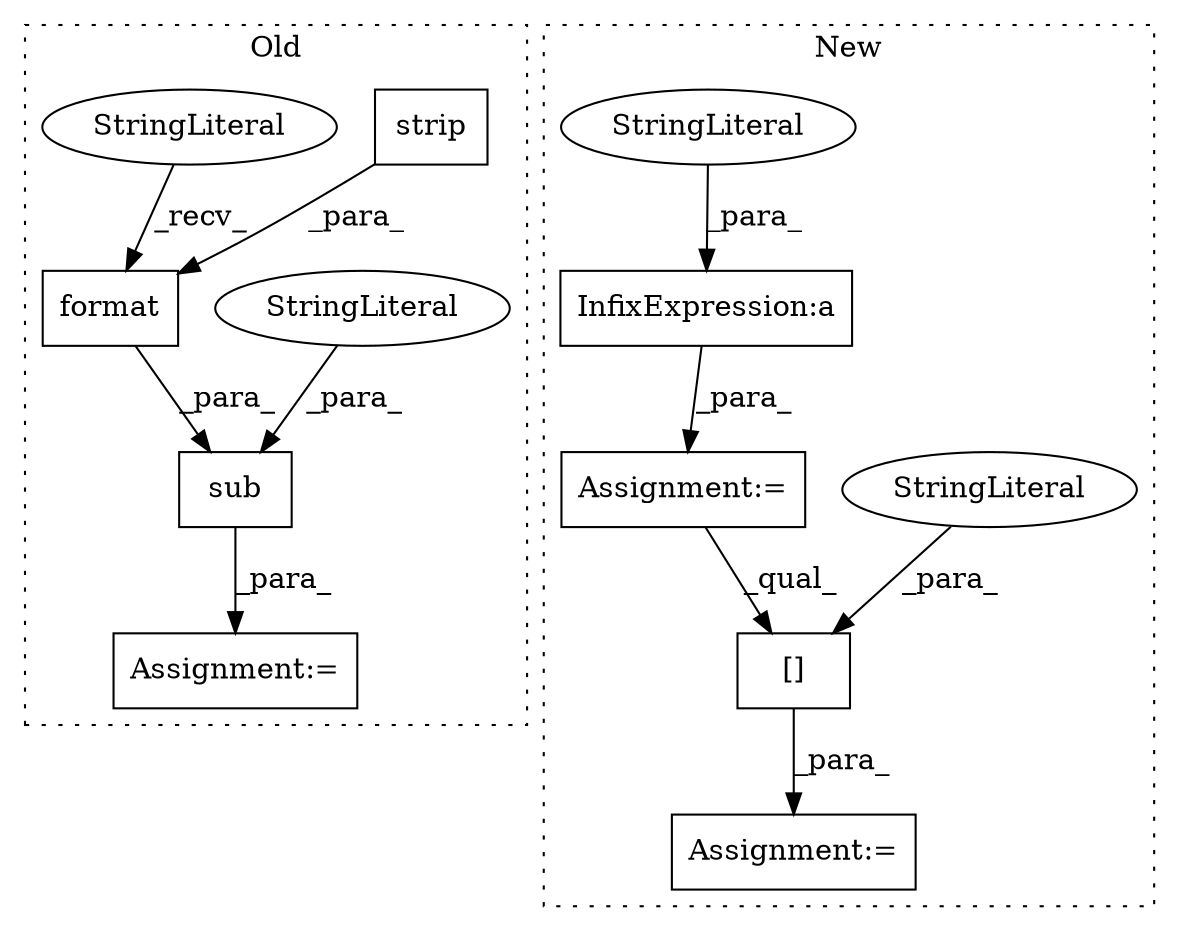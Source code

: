 digraph G {
subgraph cluster0 {
1 [label="sub" a="32" s="737,819" l="4,1" shape="box"];
3 [label="StringLiteral" a="45" s="812" l="3" shape="ellipse"];
6 [label="Assignment:=" a="7" s="733" l="1" shape="box"];
8 [label="format" a="32" s="791,810" l="7,1" shape="box"];
9 [label="strip" a="32" s="803" l="7" shape="box"];
12 [label="StringLiteral" a="45" s="741" l="49" shape="ellipse"];
label = "Old";
style="dotted";
}
subgraph cluster1 {
2 [label="[]" a="2" s="769,790" l="4,1" shape="box"];
4 [label="Assignment:=" a="7" s="666" l="1" shape="box"];
5 [label="StringLiteral" a="45" s="773" l="17" shape="ellipse"];
7 [label="InfixExpression:a" a="27" s="671" l="3" shape="box"];
10 [label="StringLiteral" a="45" s="668" l="3" shape="ellipse"];
11 [label="Assignment:=" a="7" s="768" l="1" shape="box"];
label = "New";
style="dotted";
}
1 -> 6 [label="_para_"];
2 -> 11 [label="_para_"];
3 -> 1 [label="_para_"];
4 -> 2 [label="_qual_"];
5 -> 2 [label="_para_"];
7 -> 4 [label="_para_"];
8 -> 1 [label="_para_"];
9 -> 8 [label="_para_"];
10 -> 7 [label="_para_"];
12 -> 8 [label="_recv_"];
}